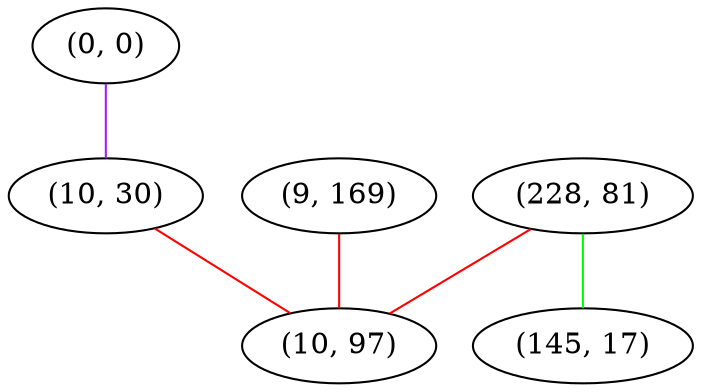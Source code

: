 graph "" {
"(0, 0)";
"(228, 81)";
"(9, 169)";
"(10, 30)";
"(10, 97)";
"(145, 17)";
"(0, 0)" -- "(10, 30)"  [color=purple, key=0, weight=4];
"(228, 81)" -- "(145, 17)"  [color=green, key=0, weight=2];
"(228, 81)" -- "(10, 97)"  [color=red, key=0, weight=1];
"(9, 169)" -- "(10, 97)"  [color=red, key=0, weight=1];
"(10, 30)" -- "(10, 97)"  [color=red, key=0, weight=1];
}
